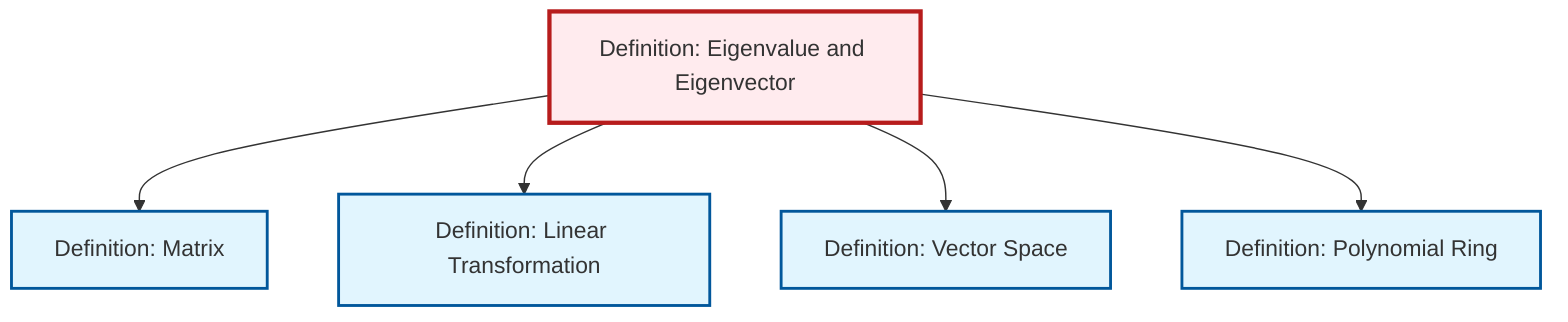 graph TD
    classDef definition fill:#e1f5fe,stroke:#01579b,stroke-width:2px
    classDef theorem fill:#f3e5f5,stroke:#4a148c,stroke-width:2px
    classDef axiom fill:#fff3e0,stroke:#e65100,stroke-width:2px
    classDef example fill:#e8f5e9,stroke:#1b5e20,stroke-width:2px
    classDef current fill:#ffebee,stroke:#b71c1c,stroke-width:3px
    def-matrix["Definition: Matrix"]:::definition
    def-eigenvalue-eigenvector["Definition: Eigenvalue and Eigenvector"]:::definition
    def-vector-space["Definition: Vector Space"]:::definition
    def-polynomial-ring["Definition: Polynomial Ring"]:::definition
    def-linear-transformation["Definition: Linear Transformation"]:::definition
    def-eigenvalue-eigenvector --> def-matrix
    def-eigenvalue-eigenvector --> def-linear-transformation
    def-eigenvalue-eigenvector --> def-vector-space
    def-eigenvalue-eigenvector --> def-polynomial-ring
    class def-eigenvalue-eigenvector current